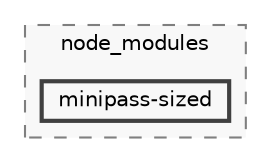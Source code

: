 digraph "backend/node_modules/minipass-sized"
{
 // LATEX_PDF_SIZE
  bgcolor="transparent";
  edge [fontname=Helvetica,fontsize=10,labelfontname=Helvetica,labelfontsize=10];
  node [fontname=Helvetica,fontsize=10,shape=box,height=0.2,width=0.4];
  compound=true
  subgraph clusterdir_86dbea9de526ba50b112ba867d8b4b1f {
    graph [ bgcolor="#f8f8f8", pencolor="grey50", label="node_modules", fontname=Helvetica,fontsize=10 style="filled,dashed", URL="dir_86dbea9de526ba50b112ba867d8b4b1f.html",tooltip=""]
  dir_c7107869d8362238bdb7b08db8ab318d [label="minipass-sized", fillcolor="#f8f8f8", color="grey25", style="filled,bold", URL="dir_c7107869d8362238bdb7b08db8ab318d.html",tooltip=""];
  }
}
